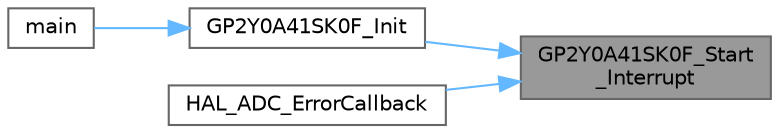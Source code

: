 digraph "GP2Y0A41SK0F_Start_Interrupt"
{
 // LATEX_PDF_SIZE
  bgcolor="transparent";
  edge [fontname=Helvetica,fontsize=10,labelfontname=Helvetica,labelfontsize=10];
  node [fontname=Helvetica,fontsize=10,shape=box,height=0.2,width=0.4];
  rankdir="RL";
  Node1 [id="Node000001",label="GP2Y0A41SK0F_Start\l_Interrupt",height=0.2,width=0.4,color="gray40", fillcolor="grey60", style="filled", fontcolor="black",tooltip="Start ADC conversion using interrupts."];
  Node1 -> Node2 [id="edge1_Node000001_Node000002",dir="back",color="steelblue1",style="solid",tooltip=" "];
  Node2 [id="Node000002",label="GP2Y0A41SK0F_Init",height=0.2,width=0.4,color="grey40", fillcolor="white", style="filled",URL="$driver__GP2Y0A41SK0F_8c.html#aa7ad3e9907f6fb052aca0e5fd419485e",tooltip="Initialize the GP2Y0A41SK0F sensors."];
  Node2 -> Node3 [id="edge2_Node000002_Node000003",dir="back",color="steelblue1",style="solid",tooltip=" "];
  Node3 [id="Node000003",label="main",height=0.2,width=0.4,color="grey40", fillcolor="white", style="filled",URL="$main_8c.html#a840291bc02cba5474a4cb46a9b9566fe",tooltip="The application entry point."];
  Node1 -> Node4 [id="edge3_Node000001_Node000004",dir="back",color="steelblue1",style="solid",tooltip=" "];
  Node4 [id="Node000004",label="HAL_ADC_ErrorCallback",height=0.2,width=0.4,color="grey40", fillcolor="white", style="filled",URL="$main_8c.html#adea1a55c5199d5cb4cfc1fdcd32be1b2",tooltip=" "];
}
